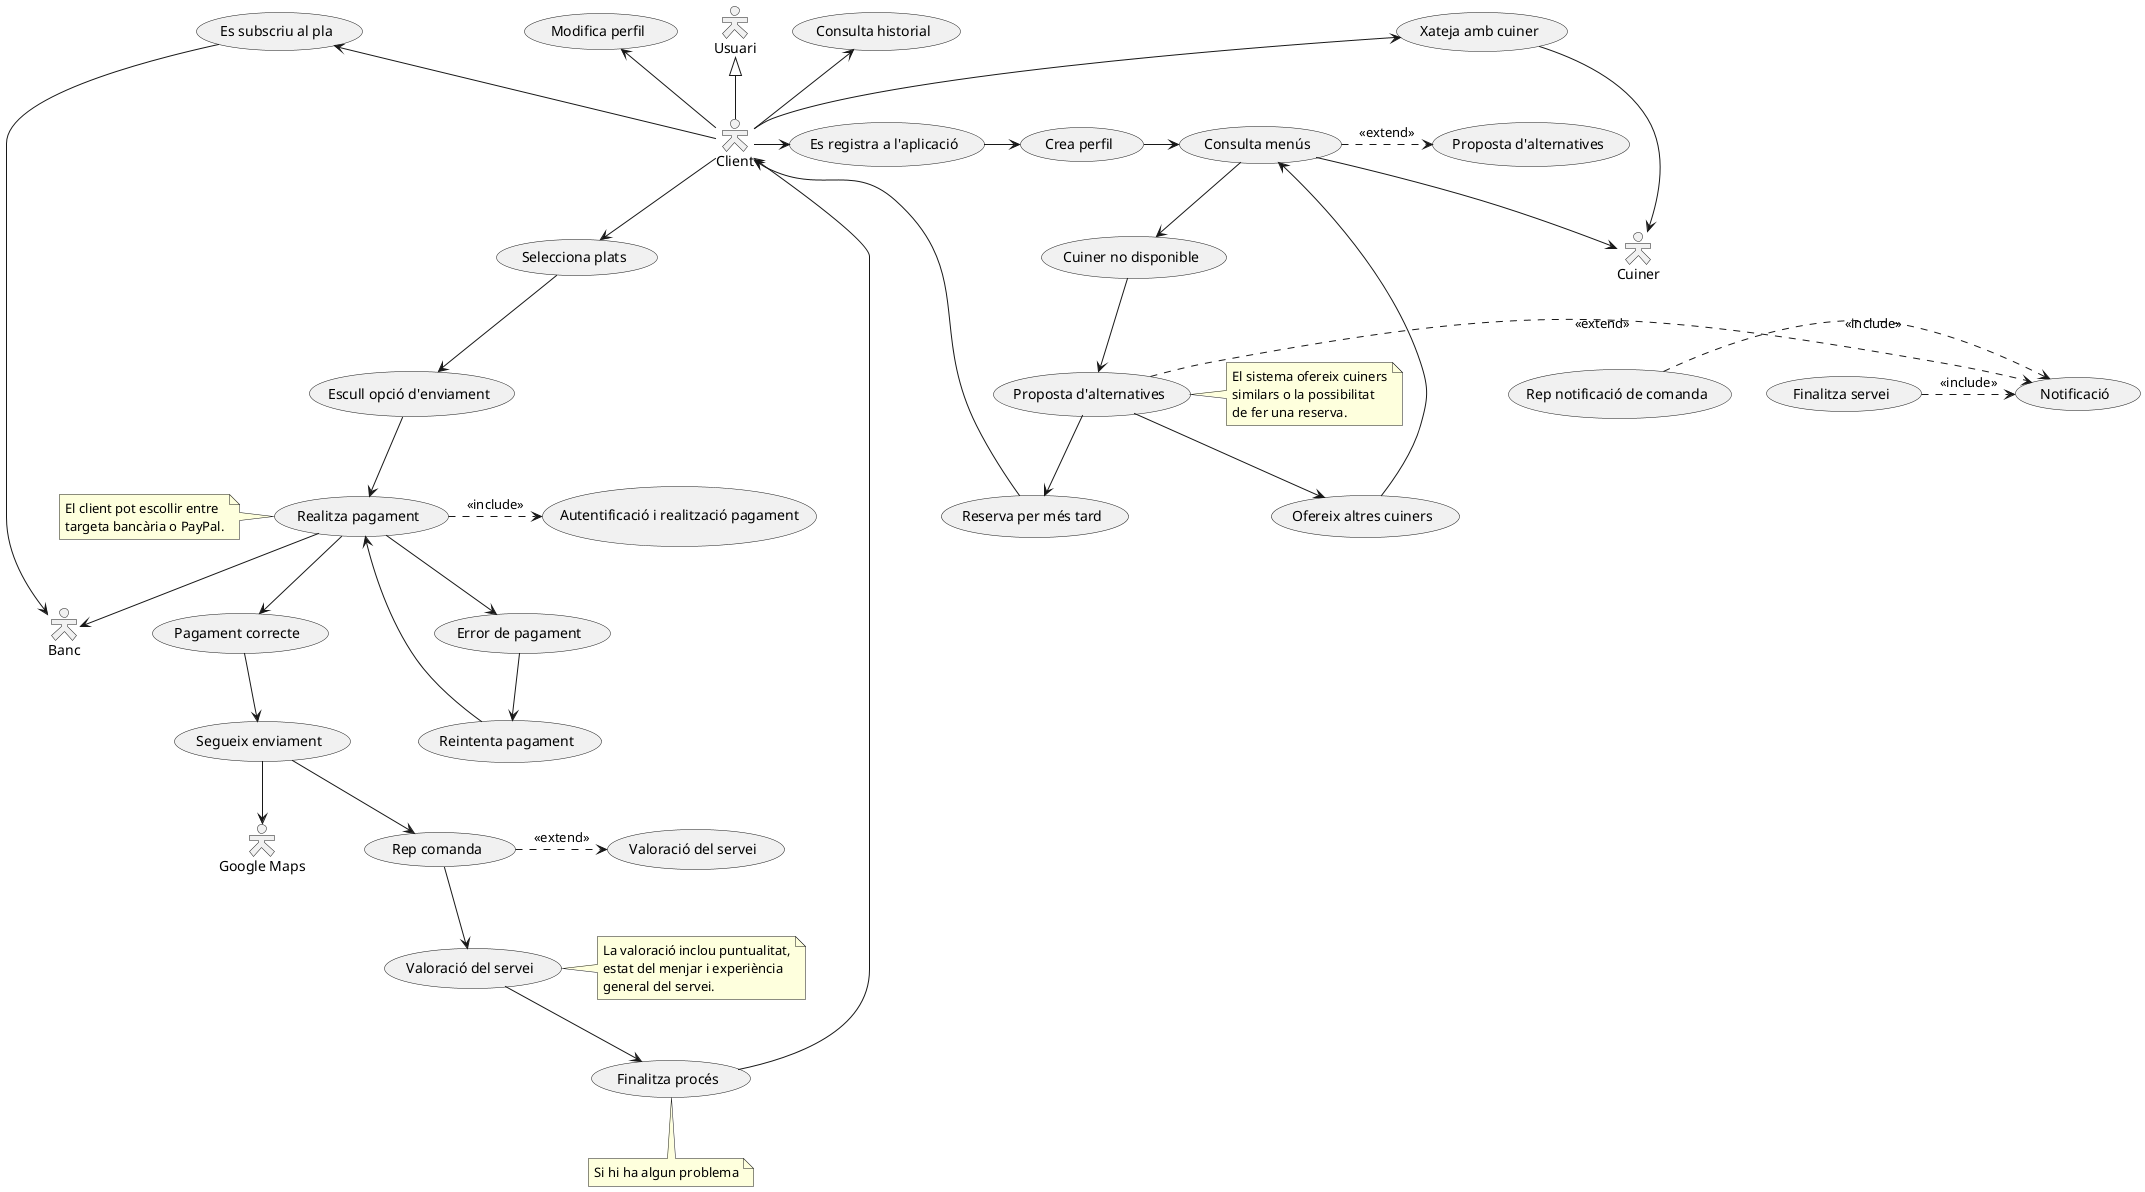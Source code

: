 @startuml
skinparam actorStyle Hollow 

actor "Usuari" as US
actor "Client" as CL
actor "Cuiner" as CK
actor "Banc" as BA
actor "Google Maps" as GM

US <|-- CL


usecase A1 as "Valoració del servei"
usecase A2 as "Proposta d'alternatives"

CL-right->(Es registra a l'aplicació)
(Es registra a l'aplicació)-right->(Crea perfil)
(Crea perfil)-right->(Consulta menús)
(Consulta menús)-->CK

CL-down->(Selecciona plats)
(Selecciona plats)-->(Escull opció d'enviament)
(Escull opció d'enviament)-->(Realitza pagament)
(Realitza pagament)-->BA

note left of (Realitza pagament) : El client pot escollir entre\ntargeta bancària o PayPal.

(Realitza pagament)-->(Pagament correcte)
(Pagament correcte)-->(Segueix enviament)
(Segueix enviament)-->GM

(Segueix enviament)-->(Rep comanda)
(Rep comanda)-->A1

note left of A1 : La valoració inclou puntualitat,\nestat del menjar i experiència\ngeneral del servei.

(A1)-->(Finalitza procés)
(Finalitza procés)-->CL

note bottom : Si hi ha algun problema

(Realitza pagament)-->(Error de pagament)
(Error de pagament)-->(Reintenta pagament)
(Reintenta pagament)-->(Realitza pagament)

(Consulta menús)-->(Cuiner no disponible)
(Cuiner no disponible)-->A2
(A2)-->(Ofereix altres cuiners)
(A2)-->(Reserva per més tard)
(Ofereix altres cuiners)-->(Consulta menús)
(Reserva per més tard)-->CL

note right of A2 : El sistema ofereix cuiners\nsimilars o la possibilitat\nde fer una reserva.

CL-up->(Modifica perfil)
CL-up->(Consulta historial)
CL-up->(Xateja amb cuiner)
(Xateja amb cuiner)-->CK
CL-up->(Es subscriu al pla)
(Es subscriu al pla)-->BA

(Realitza pagament) .> (Autentificació i realització pagament) : <<include>>
(Rep comanda) .> (Valoració del servei) : <<extend>>
(Consulta menús) .> (Proposta d'alternatives) : <<extend>>
(Rep notificació de comanda) .> (Notificació) : <<include>>
(Finalitza servei) .> (Notificació) : <<include>>
(A2) .> (Notificació) : <<extend>>
@enduml
